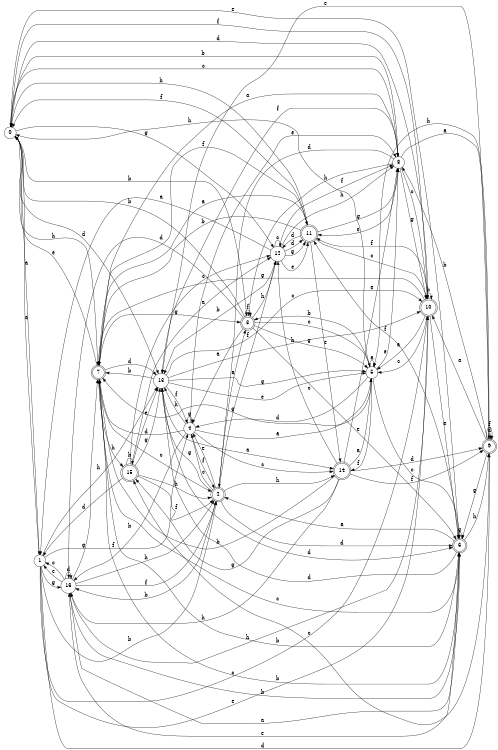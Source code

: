 digraph n14_10 {
__start0 [label="" shape="none"];

rankdir=LR;
size="8,5";

s0 [style="filled", color="black", fillcolor="white" shape="circle", label="0"];
s1 [style="filled", color="black", fillcolor="white" shape="circle", label="1"];
s2 [style="rounded,filled", color="black", fillcolor="white" shape="doublecircle", label="2"];
s3 [style="rounded,filled", color="black", fillcolor="white" shape="doublecircle", label="3"];
s4 [style="filled", color="black", fillcolor="white" shape="circle", label="4"];
s5 [style="filled", color="black", fillcolor="white" shape="circle", label="5"];
s6 [style="rounded,filled", color="black", fillcolor="white" shape="doublecircle", label="6"];
s7 [style="rounded,filled", color="black", fillcolor="white" shape="doublecircle", label="7"];
s8 [style="filled", color="black", fillcolor="white" shape="circle", label="8"];
s9 [style="rounded,filled", color="black", fillcolor="white" shape="doublecircle", label="9"];
s10 [style="rounded,filled", color="black", fillcolor="white" shape="doublecircle", label="10"];
s11 [style="rounded,filled", color="black", fillcolor="white" shape="doublecircle", label="11"];
s12 [style="filled", color="black", fillcolor="white" shape="circle", label="12"];
s13 [style="filled", color="black", fillcolor="white" shape="circle", label="13"];
s14 [style="rounded,filled", color="black", fillcolor="white" shape="doublecircle", label="14"];
s15 [style="rounded,filled", color="black", fillcolor="white" shape="doublecircle", label="15"];
s16 [style="filled", color="black", fillcolor="white" shape="circle", label="16"];
s0 -> s1 [label="a"];
s0 -> s3 [label="b"];
s0 -> s8 [label="c"];
s0 -> s13 [label="d"];
s0 -> s6 [label="e"];
s0 -> s10 [label="f"];
s0 -> s12 [label="g"];
s0 -> s7 [label="h"];
s1 -> s0 [label="a"];
s1 -> s2 [label="b"];
s1 -> s10 [label="c"];
s1 -> s9 [label="d"];
s1 -> s10 [label="e"];
s1 -> s4 [label="f"];
s1 -> s16 [label="g"];
s1 -> s13 [label="h"];
s2 -> s3 [label="a"];
s2 -> s16 [label="b"];
s2 -> s4 [label="c"];
s2 -> s6 [label="d"];
s2 -> s4 [label="e"];
s2 -> s12 [label="f"];
s2 -> s13 [label="g"];
s2 -> s14 [label="h"];
s3 -> s4 [label="a"];
s3 -> s0 [label="b"];
s3 -> s5 [label="c"];
s3 -> s16 [label="d"];
s3 -> s6 [label="e"];
s3 -> s3 [label="f"];
s3 -> s5 [label="g"];
s3 -> s12 [label="h"];
s4 -> s5 [label="a"];
s4 -> s16 [label="b"];
s4 -> s14 [label="c"];
s4 -> s7 [label="d"];
s4 -> s8 [label="e"];
s4 -> s2 [label="f"];
s4 -> s4 [label="g"];
s4 -> s13 [label="h"];
s5 -> s5 [label="a"];
s5 -> s3 [label="b"];
s5 -> s6 [label="c"];
s5 -> s4 [label="d"];
s5 -> s8 [label="e"];
s5 -> s14 [label="f"];
s5 -> s7 [label="g"];
s5 -> s0 [label="h"];
s6 -> s2 [label="a"];
s6 -> s7 [label="b"];
s6 -> s7 [label="c"];
s6 -> s13 [label="d"];
s6 -> s16 [label="e"];
s6 -> s11 [label="f"];
s6 -> s6 [label="g"];
s6 -> s9 [label="h"];
s7 -> s8 [label="a"];
s7 -> s6 [label="b"];
s7 -> s2 [label="c"];
s7 -> s13 [label="d"];
s7 -> s0 [label="e"];
s7 -> s11 [label="f"];
s7 -> s3 [label="g"];
s7 -> s15 [label="h"];
s8 -> s9 [label="a"];
s8 -> s0 [label="b"];
s8 -> s10 [label="c"];
s8 -> s2 [label="d"];
s8 -> s11 [label="e"];
s8 -> s13 [label="f"];
s8 -> s10 [label="g"];
s8 -> s3 [label="h"];
s9 -> s10 [label="a"];
s9 -> s8 [label="b"];
s9 -> s15 [label="c"];
s9 -> s9 [label="d"];
s9 -> s13 [label="e"];
s9 -> s9 [label="f"];
s9 -> s6 [label="g"];
s9 -> s5 [label="h"];
s10 -> s5 [label="a"];
s10 -> s10 [label="b"];
s10 -> s5 [label="c"];
s10 -> s0 [label="d"];
s10 -> s6 [label="e"];
s10 -> s11 [label="f"];
s10 -> s7 [label="g"];
s10 -> s16 [label="h"];
s11 -> s7 [label="a"];
s11 -> s7 [label="b"];
s11 -> s10 [label="c"];
s11 -> s12 [label="d"];
s11 -> s14 [label="e"];
s11 -> s0 [label="f"];
s11 -> s8 [label="g"];
s11 -> s0 [label="h"];
s12 -> s1 [label="a"];
s12 -> s13 [label="b"];
s12 -> s12 [label="c"];
s12 -> s11 [label="d"];
s12 -> s11 [label="e"];
s12 -> s8 [label="f"];
s12 -> s11 [label="g"];
s12 -> s8 [label="h"];
s13 -> s14 [label="a"];
s13 -> s7 [label="b"];
s13 -> s10 [label="c"];
s13 -> s6 [label="d"];
s13 -> s5 [label="e"];
s13 -> s4 [label="f"];
s13 -> s5 [label="g"];
s13 -> s10 [label="h"];
s14 -> s5 [label="a"];
s14 -> s7 [label="b"];
s14 -> s12 [label="c"];
s14 -> s9 [label="d"];
s14 -> s8 [label="e"];
s14 -> s9 [label="f"];
s14 -> s15 [label="g"];
s14 -> s16 [label="h"];
s15 -> s12 [label="a"];
s15 -> s15 [label="b"];
s15 -> s12 [label="c"];
s15 -> s1 [label="d"];
s15 -> s13 [label="e"];
s15 -> s2 [label="f"];
s15 -> s13 [label="g"];
s15 -> s2 [label="h"];
s16 -> s6 [label="a"];
s16 -> s6 [label="b"];
s16 -> s1 [label="c"];
s16 -> s16 [label="d"];
s16 -> s1 [label="e"];
s16 -> s2 [label="f"];
s16 -> s7 [label="g"];
s16 -> s2 [label="h"];

}